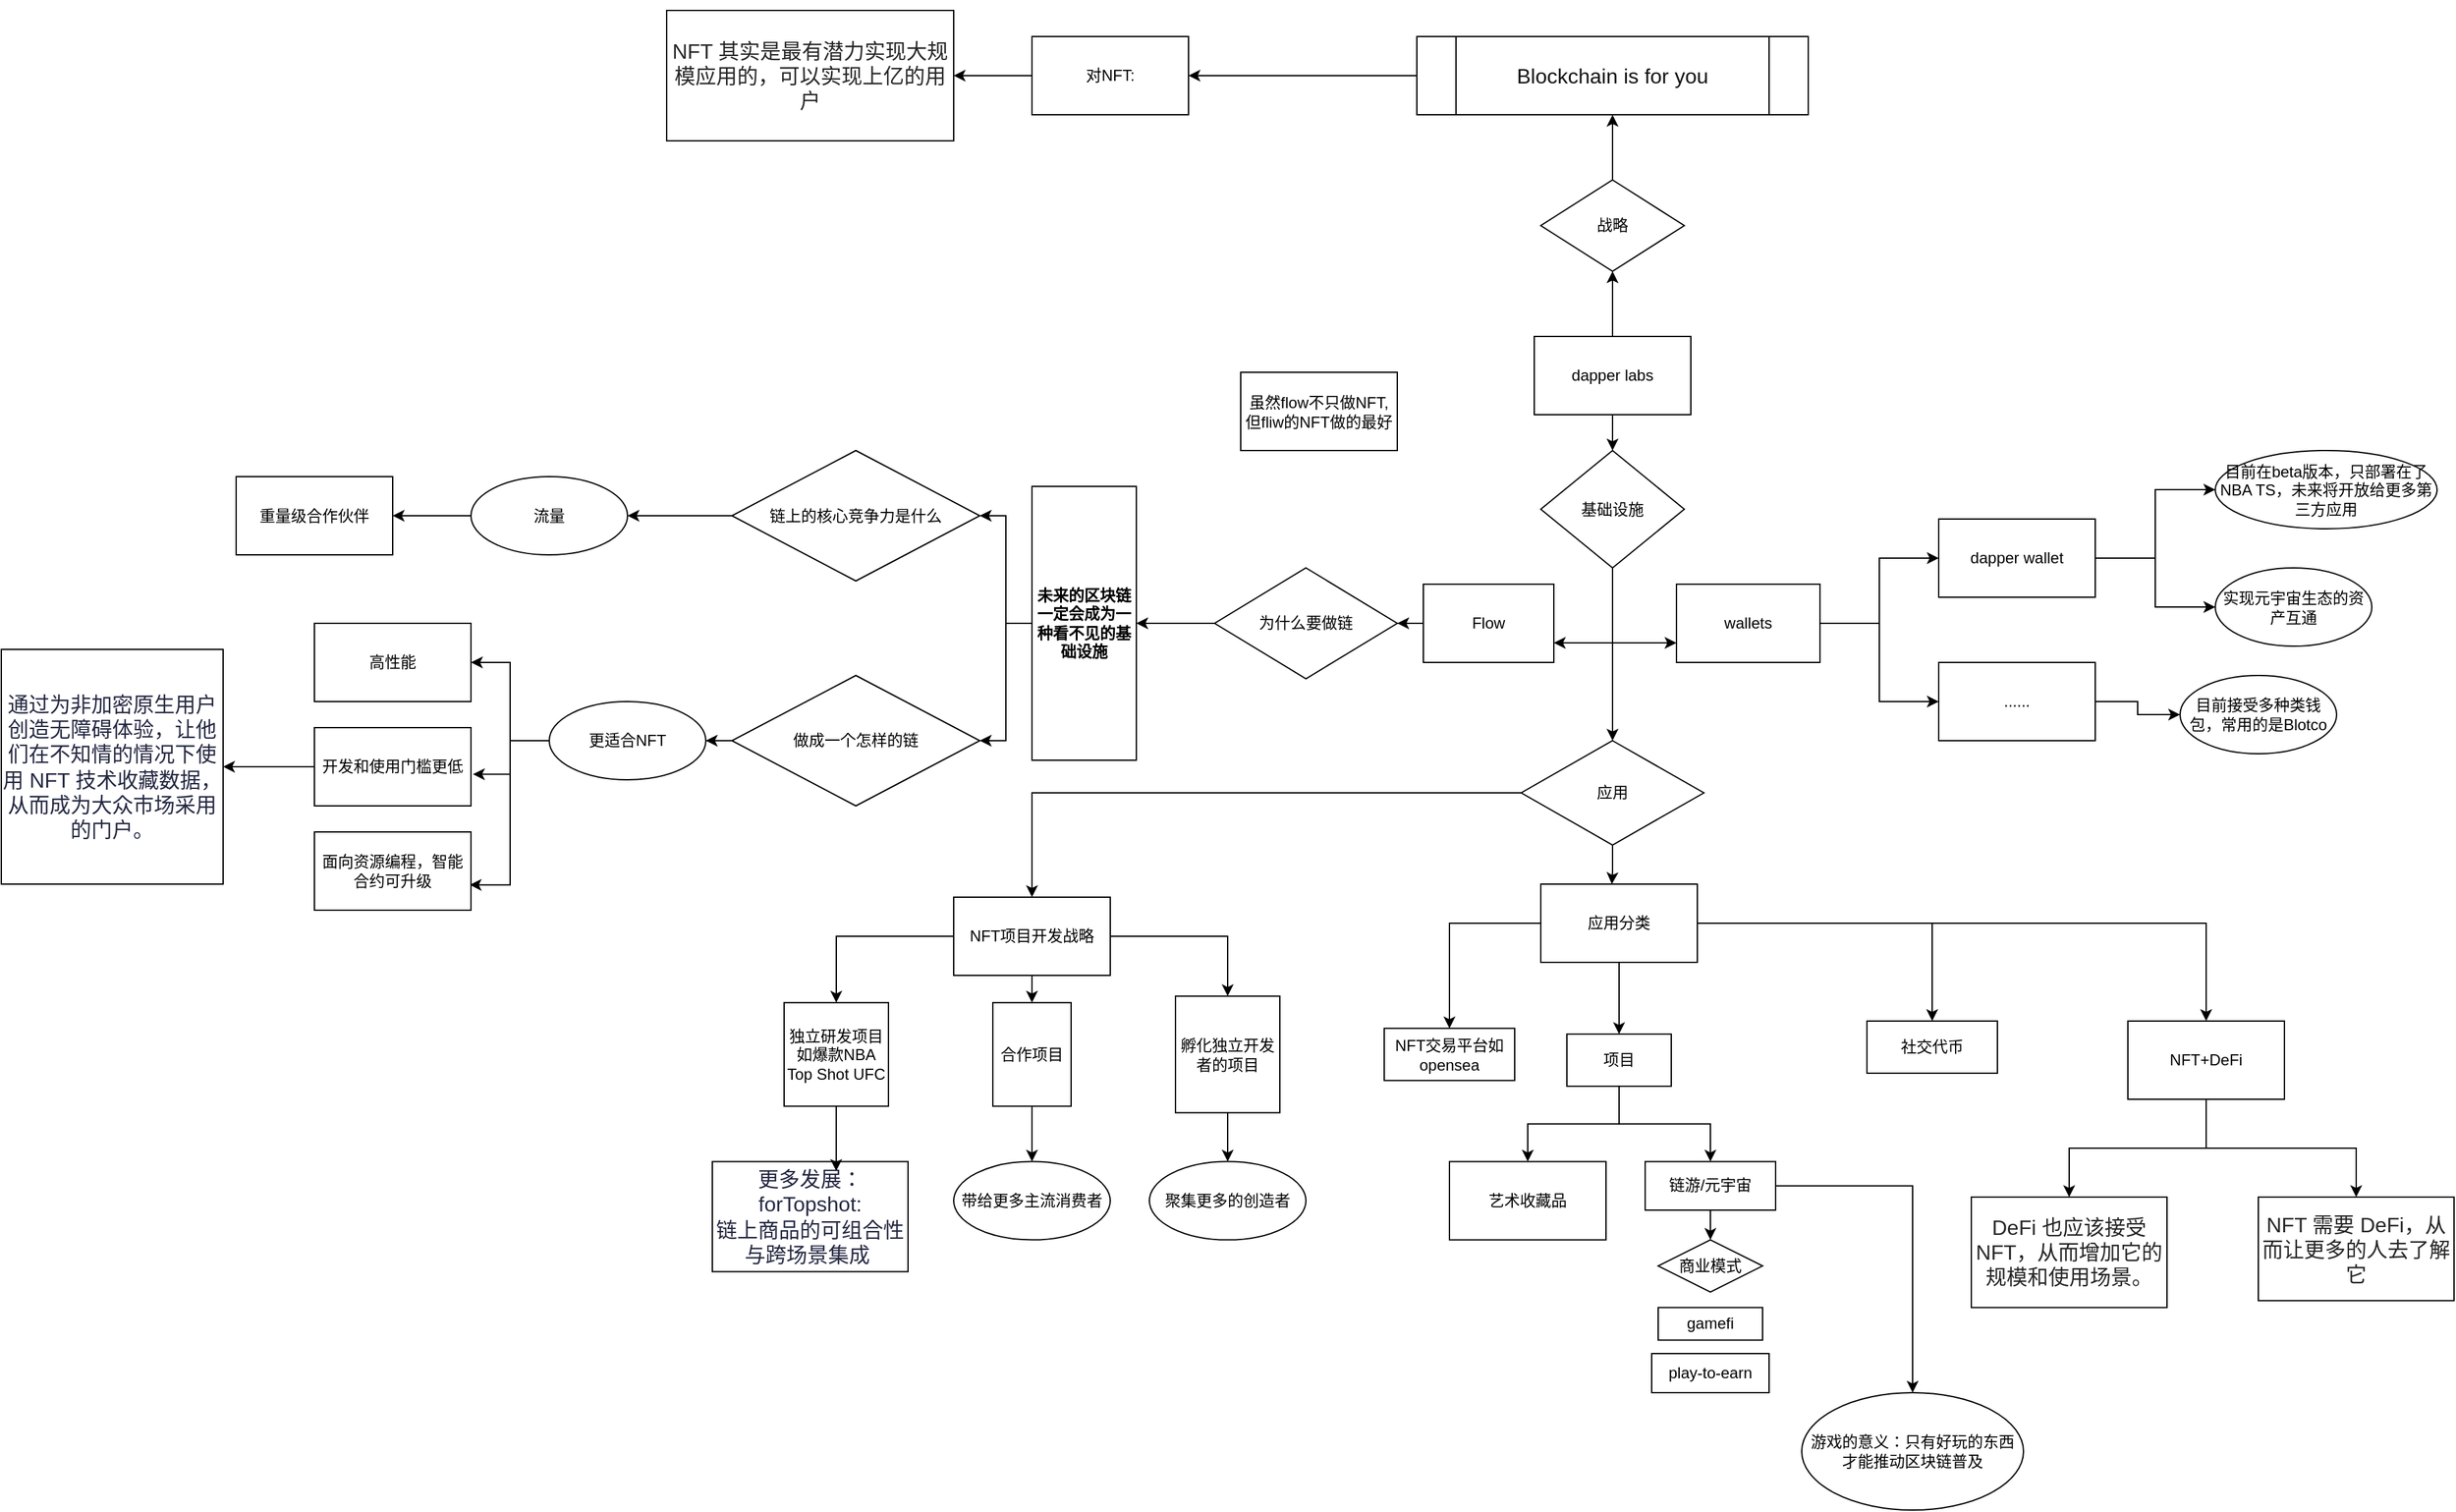 <mxfile version="15.8.9" type="github">
  <diagram id="prtHgNgQTEPvFCAcTncT" name="Page-1">
    <mxGraphModel dx="2467" dy="1648" grid="1" gridSize="10" guides="1" tooltips="1" connect="1" arrows="1" fold="1" page="1" pageScale="1" pageWidth="827" pageHeight="1169" math="0" shadow="0">
      <root>
        <mxCell id="0" />
        <mxCell id="1" parent="0" />
        <mxCell id="0KAGWNW1on5UnUVv7pbQ-16" style="edgeStyle=orthogonalEdgeStyle;rounded=0;orthogonalLoop=1;jettySize=auto;html=1;exitX=0.5;exitY=1;exitDx=0;exitDy=0;entryX=0.5;entryY=0;entryDx=0;entryDy=0;" edge="1" parent="1" source="LqXKl_slKxwwEED0QRdE-1" target="LqXKl_slKxwwEED0QRdE-111">
          <mxGeometry relative="1" as="geometry" />
        </mxCell>
        <mxCell id="0KAGWNW1on5UnUVv7pbQ-36" style="edgeStyle=orthogonalEdgeStyle;rounded=0;orthogonalLoop=1;jettySize=auto;html=1;entryX=0.5;entryY=1;entryDx=0;entryDy=0;" edge="1" parent="1" source="LqXKl_slKxwwEED0QRdE-1" target="LqXKl_slKxwwEED0QRdE-110">
          <mxGeometry relative="1" as="geometry" />
        </mxCell>
        <mxCell id="LqXKl_slKxwwEED0QRdE-1" value="&lt;font style=&quot;vertical-align: inherit&quot;&gt;&lt;font style=&quot;vertical-align: inherit&quot;&gt;dapper labs&lt;/font&gt;&lt;/font&gt;" style="whiteSpace=wrap;html=1;" parent="1" vertex="1">
          <mxGeometry x="305" y="120" width="120" height="60" as="geometry" />
        </mxCell>
        <mxCell id="LqXKl_slKxwwEED0QRdE-117" value="" style="edgeStyle=orthogonalEdgeStyle;rounded=0;orthogonalLoop=1;jettySize=auto;html=1;" parent="1" source="LqXKl_slKxwwEED0QRdE-15" target="LqXKl_slKxwwEED0QRdE-116" edge="1">
          <mxGeometry relative="1" as="geometry" />
        </mxCell>
        <mxCell id="LqXKl_slKxwwEED0QRdE-15" value="&lt;span style=&quot;color: rgb(18 , 18 , 18) ; font-family: , &amp;#34;blinkmacsystemfont&amp;#34; , &amp;#34;helvetica neue&amp;#34; , &amp;#34;pingfang sc&amp;#34; , &amp;#34;microsoft yahei&amp;#34; , &amp;#34;source han sans sc&amp;#34; , &amp;#34;noto sans cjk sc&amp;#34; , &amp;#34;wenquanyi micro hei&amp;#34; , sans-serif ; font-size: medium ; background-color: rgb(255 , 255 , 255)&quot;&gt;Blockchain is for you&lt;/span&gt;" style="shape=process;whiteSpace=wrap;html=1;backgroundOutline=1;" parent="1" vertex="1">
          <mxGeometry x="215" y="-110" width="300" height="60" as="geometry" />
        </mxCell>
        <mxCell id="0KAGWNW1on5UnUVv7pbQ-6" value="" style="edgeStyle=orthogonalEdgeStyle;rounded=0;orthogonalLoop=1;jettySize=auto;html=1;" edge="1" parent="1" source="LqXKl_slKxwwEED0QRdE-17" target="0KAGWNW1on5UnUVv7pbQ-5">
          <mxGeometry relative="1" as="geometry" />
        </mxCell>
        <mxCell id="0KAGWNW1on5UnUVv7pbQ-34" style="edgeStyle=orthogonalEdgeStyle;rounded=0;orthogonalLoop=1;jettySize=auto;html=1;" edge="1" parent="1" source="LqXKl_slKxwwEED0QRdE-17" target="0KAGWNW1on5UnUVv7pbQ-7">
          <mxGeometry relative="1" as="geometry" />
        </mxCell>
        <mxCell id="LqXKl_slKxwwEED0QRdE-17" value="wallets" style="whiteSpace=wrap;html=1;" parent="1" vertex="1">
          <mxGeometry x="414" y="310" width="110" height="60" as="geometry" />
        </mxCell>
        <mxCell id="0KAGWNW1on5UnUVv7pbQ-21" style="edgeStyle=orthogonalEdgeStyle;rounded=0;orthogonalLoop=1;jettySize=auto;html=1;" edge="1" parent="1" source="LqXKl_slKxwwEED0QRdE-22" target="LqXKl_slKxwwEED0QRdE-106">
          <mxGeometry relative="1" as="geometry" />
        </mxCell>
        <mxCell id="LqXKl_slKxwwEED0QRdE-22" value="&lt;font style=&quot;vertical-align: inherit&quot;&gt;&lt;font style=&quot;vertical-align: inherit&quot;&gt;Flow&lt;/font&gt;&lt;/font&gt;" style="whiteSpace=wrap;html=1;" parent="1" vertex="1">
          <mxGeometry x="220" y="310" width="100" height="60" as="geometry" />
        </mxCell>
        <mxCell id="LqXKl_slKxwwEED0QRdE-26" value="NFT交易平台如opensea" style="whiteSpace=wrap;html=1;" parent="1" vertex="1">
          <mxGeometry x="190" y="650.6" width="100" height="40" as="geometry" />
        </mxCell>
        <mxCell id="0KAGWNW1on5UnUVv7pbQ-38" style="edgeStyle=orthogonalEdgeStyle;rounded=0;orthogonalLoop=1;jettySize=auto;html=1;entryX=0.454;entryY=0;entryDx=0;entryDy=0;entryPerimeter=0;" edge="1" parent="1" source="LqXKl_slKxwwEED0QRdE-27" target="LqXKl_slKxwwEED0QRdE-139">
          <mxGeometry relative="1" as="geometry" />
        </mxCell>
        <mxCell id="0KAGWNW1on5UnUVv7pbQ-41" style="edgeStyle=orthogonalEdgeStyle;rounded=0;orthogonalLoop=1;jettySize=auto;html=1;entryX=0.5;entryY=0;entryDx=0;entryDy=0;" edge="1" parent="1" source="LqXKl_slKxwwEED0QRdE-27" target="LqXKl_slKxwwEED0QRdE-130">
          <mxGeometry relative="1" as="geometry" />
        </mxCell>
        <mxCell id="LqXKl_slKxwwEED0QRdE-27" value="应用" style="rhombus;whiteSpace=wrap;html=1;" parent="1" vertex="1">
          <mxGeometry x="295" y="430" width="140" height="80" as="geometry" />
        </mxCell>
        <mxCell id="0KAGWNW1on5UnUVv7pbQ-46" style="edgeStyle=orthogonalEdgeStyle;rounded=0;orthogonalLoop=1;jettySize=auto;html=1;entryX=0.5;entryY=0;entryDx=0;entryDy=0;" edge="1" parent="1" source="LqXKl_slKxwwEED0QRdE-29" target="LqXKl_slKxwwEED0QRdE-67">
          <mxGeometry relative="1" as="geometry" />
        </mxCell>
        <mxCell id="0KAGWNW1on5UnUVv7pbQ-49" style="edgeStyle=orthogonalEdgeStyle;rounded=0;orthogonalLoop=1;jettySize=auto;html=1;entryX=0.5;entryY=0;entryDx=0;entryDy=0;" edge="1" parent="1" source="LqXKl_slKxwwEED0QRdE-29" target="LqXKl_slKxwwEED0QRdE-113">
          <mxGeometry relative="1" as="geometry" />
        </mxCell>
        <mxCell id="LqXKl_slKxwwEED0QRdE-29" value="链游/元宇宙" style="whiteSpace=wrap;html=1;" parent="1" vertex="1">
          <mxGeometry x="390" y="752.8" width="100" height="37.2" as="geometry" />
        </mxCell>
        <mxCell id="LqXKl_slKxwwEED0QRdE-30" value="社交代币" style="whiteSpace=wrap;html=1;" parent="1" vertex="1">
          <mxGeometry x="560" y="645" width="100" height="40" as="geometry" />
        </mxCell>
        <mxCell id="LqXKl_slKxwwEED0QRdE-65" value="play-to-earn" style="whiteSpace=wrap;html=1;" parent="1" vertex="1">
          <mxGeometry x="395" y="900" width="90" height="30" as="geometry" />
        </mxCell>
        <mxCell id="LqXKl_slKxwwEED0QRdE-67" value="商业模式" style="rhombus;whiteSpace=wrap;html=1;" parent="1" vertex="1">
          <mxGeometry x="400" y="812.8" width="80" height="40" as="geometry" />
        </mxCell>
        <mxCell id="LqXKl_slKxwwEED0QRdE-70" value="gamefi" style="whiteSpace=wrap;html=1;direction=west;" parent="1" vertex="1">
          <mxGeometry x="400" y="864.7" width="80" height="25" as="geometry" />
        </mxCell>
        <mxCell id="0KAGWNW1on5UnUVv7pbQ-56" style="edgeStyle=orthogonalEdgeStyle;rounded=0;orthogonalLoop=1;jettySize=auto;html=1;" edge="1" parent="1" source="LqXKl_slKxwwEED0QRdE-78" target="LqXKl_slKxwwEED0QRdE-123">
          <mxGeometry relative="1" as="geometry" />
        </mxCell>
        <mxCell id="0KAGWNW1on5UnUVv7pbQ-57" style="edgeStyle=orthogonalEdgeStyle;rounded=0;orthogonalLoop=1;jettySize=auto;html=1;entryX=0.5;entryY=0;entryDx=0;entryDy=0;" edge="1" parent="1" source="LqXKl_slKxwwEED0QRdE-78" target="LqXKl_slKxwwEED0QRdE-122">
          <mxGeometry relative="1" as="geometry" />
        </mxCell>
        <mxCell id="LqXKl_slKxwwEED0QRdE-78" value="NFT+DeFi" style="whiteSpace=wrap;html=1;" parent="1" vertex="1">
          <mxGeometry x="760" y="645" width="120" height="60" as="geometry" />
        </mxCell>
        <mxCell id="LqXKl_slKxwwEED0QRdE-90" value="" style="edgeStyle=orthogonalEdgeStyle;rounded=0;orthogonalLoop=1;jettySize=auto;html=1;" parent="1" source="LqXKl_slKxwwEED0QRdE-82" target="LqXKl_slKxwwEED0QRdE-89" edge="1">
          <mxGeometry relative="1" as="geometry" />
        </mxCell>
        <mxCell id="LqXKl_slKxwwEED0QRdE-82" value="流量" style="ellipse;whiteSpace=wrap;html=1;" parent="1" vertex="1">
          <mxGeometry x="-510" y="227.5" width="120" height="60" as="geometry" />
        </mxCell>
        <mxCell id="0KAGWNW1on5UnUVv7pbQ-28" style="edgeStyle=orthogonalEdgeStyle;rounded=0;orthogonalLoop=1;jettySize=auto;html=1;entryX=1;entryY=0.5;entryDx=0;entryDy=0;" edge="1" parent="1" source="LqXKl_slKxwwEED0QRdE-87" target="LqXKl_slKxwwEED0QRdE-91">
          <mxGeometry relative="1" as="geometry" />
        </mxCell>
        <mxCell id="0KAGWNW1on5UnUVv7pbQ-29" style="edgeStyle=orthogonalEdgeStyle;rounded=0;orthogonalLoop=1;jettySize=auto;html=1;entryX=1.013;entryY=0.595;entryDx=0;entryDy=0;entryPerimeter=0;" edge="1" parent="1" source="LqXKl_slKxwwEED0QRdE-87" target="LqXKl_slKxwwEED0QRdE-93">
          <mxGeometry relative="1" as="geometry" />
        </mxCell>
        <mxCell id="0KAGWNW1on5UnUVv7pbQ-32" style="edgeStyle=orthogonalEdgeStyle;rounded=0;orthogonalLoop=1;jettySize=auto;html=1;entryX=0.992;entryY=0.676;entryDx=0;entryDy=0;entryPerimeter=0;" edge="1" parent="1" source="LqXKl_slKxwwEED0QRdE-87" target="LqXKl_slKxwwEED0QRdE-95">
          <mxGeometry relative="1" as="geometry" />
        </mxCell>
        <mxCell id="LqXKl_slKxwwEED0QRdE-87" value="更适合NFT" style="ellipse;whiteSpace=wrap;html=1;" parent="1" vertex="1">
          <mxGeometry x="-450" y="400" width="120" height="60" as="geometry" />
        </mxCell>
        <mxCell id="LqXKl_slKxwwEED0QRdE-89" value="&lt;div class=&quot;okr-block-clipboard&quot;&gt;&lt;/div&gt;&lt;div&gt;重量级合作伙伴&lt;/div&gt;" style="whiteSpace=wrap;html=1;" parent="1" vertex="1">
          <mxGeometry x="-690" y="227.5" width="120" height="60" as="geometry" />
        </mxCell>
        <mxCell id="LqXKl_slKxwwEED0QRdE-91" value="高性能" style="whiteSpace=wrap;html=1;" parent="1" vertex="1">
          <mxGeometry x="-630" y="340" width="120" height="60" as="geometry" />
        </mxCell>
        <mxCell id="0KAGWNW1on5UnUVv7pbQ-33" style="edgeStyle=orthogonalEdgeStyle;rounded=0;orthogonalLoop=1;jettySize=auto;html=1;entryX=1;entryY=0.5;entryDx=0;entryDy=0;" edge="1" parent="1" source="LqXKl_slKxwwEED0QRdE-93" target="LqXKl_slKxwwEED0QRdE-115">
          <mxGeometry relative="1" as="geometry" />
        </mxCell>
        <mxCell id="LqXKl_slKxwwEED0QRdE-93" value="开发和使用门槛更低" style="whiteSpace=wrap;html=1;" parent="1" vertex="1">
          <mxGeometry x="-630" y="420" width="120" height="60" as="geometry" />
        </mxCell>
        <mxCell id="LqXKl_slKxwwEED0QRdE-95" value="面向资源编程，智能合约可升级" style="whiteSpace=wrap;html=1;" parent="1" vertex="1">
          <mxGeometry x="-630" y="500" width="120" height="60" as="geometry" />
        </mxCell>
        <mxCell id="0KAGWNW1on5UnUVv7pbQ-22" style="edgeStyle=orthogonalEdgeStyle;rounded=0;orthogonalLoop=1;jettySize=auto;html=1;entryX=1;entryY=0.5;entryDx=0;entryDy=0;" edge="1" parent="1" source="LqXKl_slKxwwEED0QRdE-106" target="LqXKl_slKxwwEED0QRdE-109">
          <mxGeometry relative="1" as="geometry" />
        </mxCell>
        <mxCell id="LqXKl_slKxwwEED0QRdE-106" value="为什么要做链" style="rhombus;whiteSpace=wrap;html=1;" parent="1" vertex="1">
          <mxGeometry x="60" y="297.5" width="140" height="85" as="geometry" />
        </mxCell>
        <mxCell id="0KAGWNW1on5UnUVv7pbQ-26" style="edgeStyle=orthogonalEdgeStyle;rounded=0;orthogonalLoop=1;jettySize=auto;html=1;entryX=1;entryY=0.5;entryDx=0;entryDy=0;" edge="1" parent="1" source="LqXKl_slKxwwEED0QRdE-107" target="LqXKl_slKxwwEED0QRdE-82">
          <mxGeometry relative="1" as="geometry" />
        </mxCell>
        <mxCell id="LqXKl_slKxwwEED0QRdE-107" value="链上的核心竞争力是什么" style="rhombus;whiteSpace=wrap;html=1;" parent="1" vertex="1">
          <mxGeometry x="-310" y="207.5" width="190" height="100" as="geometry" />
        </mxCell>
        <mxCell id="0KAGWNW1on5UnUVv7pbQ-27" style="edgeStyle=orthogonalEdgeStyle;rounded=0;orthogonalLoop=1;jettySize=auto;html=1;" edge="1" parent="1" source="LqXKl_slKxwwEED0QRdE-108" target="LqXKl_slKxwwEED0QRdE-87">
          <mxGeometry relative="1" as="geometry" />
        </mxCell>
        <mxCell id="LqXKl_slKxwwEED0QRdE-108" value="做成一个怎样的链" style="rhombus;whiteSpace=wrap;html=1;" parent="1" vertex="1">
          <mxGeometry x="-310" y="380" width="190" height="100" as="geometry" />
        </mxCell>
        <mxCell id="0KAGWNW1on5UnUVv7pbQ-24" style="edgeStyle=orthogonalEdgeStyle;rounded=0;orthogonalLoop=1;jettySize=auto;html=1;" edge="1" parent="1" source="LqXKl_slKxwwEED0QRdE-109" target="LqXKl_slKxwwEED0QRdE-108">
          <mxGeometry relative="1" as="geometry" />
        </mxCell>
        <mxCell id="0KAGWNW1on5UnUVv7pbQ-25" style="edgeStyle=orthogonalEdgeStyle;rounded=0;orthogonalLoop=1;jettySize=auto;html=1;entryX=1;entryY=0.5;entryDx=0;entryDy=0;" edge="1" parent="1" source="LqXKl_slKxwwEED0QRdE-109" target="LqXKl_slKxwwEED0QRdE-107">
          <mxGeometry relative="1" as="geometry" />
        </mxCell>
        <mxCell id="LqXKl_slKxwwEED0QRdE-109" value="&lt;div class=&quot;okr-block-clipboard&quot;&gt;&lt;/div&gt;&lt;div&gt;&lt;b&gt;未来的区块链一定会成为一种看不见的基础设施&lt;/b&gt;&lt;/div&gt;" style="whiteSpace=wrap;html=1;" parent="1" vertex="1">
          <mxGeometry x="-80" y="235" width="80" height="210" as="geometry" />
        </mxCell>
        <mxCell id="0KAGWNW1on5UnUVv7pbQ-37" style="edgeStyle=orthogonalEdgeStyle;rounded=0;orthogonalLoop=1;jettySize=auto;html=1;" edge="1" parent="1" source="LqXKl_slKxwwEED0QRdE-110" target="LqXKl_slKxwwEED0QRdE-15">
          <mxGeometry relative="1" as="geometry" />
        </mxCell>
        <mxCell id="LqXKl_slKxwwEED0QRdE-110" value="战略" style="rhombus;whiteSpace=wrap;html=1;" parent="1" vertex="1">
          <mxGeometry x="310" width="110" height="70" as="geometry" />
        </mxCell>
        <mxCell id="0KAGWNW1on5UnUVv7pbQ-17" style="edgeStyle=orthogonalEdgeStyle;rounded=0;orthogonalLoop=1;jettySize=auto;html=1;entryX=1;entryY=0.75;entryDx=0;entryDy=0;" edge="1" parent="1" source="LqXKl_slKxwwEED0QRdE-111" target="LqXKl_slKxwwEED0QRdE-22">
          <mxGeometry relative="1" as="geometry" />
        </mxCell>
        <mxCell id="0KAGWNW1on5UnUVv7pbQ-18" style="edgeStyle=orthogonalEdgeStyle;rounded=0;orthogonalLoop=1;jettySize=auto;html=1;entryX=0;entryY=0.75;entryDx=0;entryDy=0;" edge="1" parent="1" source="LqXKl_slKxwwEED0QRdE-111" target="LqXKl_slKxwwEED0QRdE-17">
          <mxGeometry relative="1" as="geometry" />
        </mxCell>
        <mxCell id="0KAGWNW1on5UnUVv7pbQ-20" style="edgeStyle=orthogonalEdgeStyle;rounded=0;orthogonalLoop=1;jettySize=auto;html=1;entryX=0.5;entryY=0;entryDx=0;entryDy=0;" edge="1" parent="1" source="LqXKl_slKxwwEED0QRdE-111" target="LqXKl_slKxwwEED0QRdE-27">
          <mxGeometry relative="1" as="geometry" />
        </mxCell>
        <mxCell id="LqXKl_slKxwwEED0QRdE-111" value="基础设施" style="rhombus;whiteSpace=wrap;html=1;" parent="1" vertex="1">
          <mxGeometry x="310" y="207.5" width="110" height="90" as="geometry" />
        </mxCell>
        <mxCell id="LqXKl_slKxwwEED0QRdE-113" value="游戏的意义：&lt;span&gt;只有好玩的东西才能推动区块链普及&lt;/span&gt;&lt;div class=&quot;okr-block-clipboard&quot;&gt;&lt;/div&gt;" style="ellipse;whiteSpace=wrap;html=1;" parent="1" vertex="1">
          <mxGeometry x="510" y="930" width="170" height="90" as="geometry" />
        </mxCell>
        <mxCell id="LqXKl_slKxwwEED0QRdE-115" value="&lt;span style=&quot;color: rgb(36 , 40 , 65) ; font-family: &amp;#34;sf pro sc&amp;#34; , &amp;#34;sf pro text&amp;#34; , , , &amp;#34;segoe ui&amp;#34; , &amp;#34;roboto&amp;#34; , &amp;#34;ubuntu&amp;#34; , &amp;#34;cantarell&amp;#34; , &amp;#34;noto sans&amp;#34; , sans-serif , &amp;#34;blinkmacsystemfont&amp;#34; , &amp;#34;helvetica neue&amp;#34; ; font-size: 16px&quot;&gt;通过为非加密原生用户创造无障碍体验，让他们在不知情的情况下使用 NFT 技术收藏数据，从而成为大众市场采用的门户。&lt;/span&gt;" style="whiteSpace=wrap;html=1;" parent="1" vertex="1">
          <mxGeometry x="-870" y="360" width="170" height="180" as="geometry" />
        </mxCell>
        <mxCell id="LqXKl_slKxwwEED0QRdE-125" value="" style="edgeStyle=orthogonalEdgeStyle;rounded=0;orthogonalLoop=1;jettySize=auto;html=1;" parent="1" source="LqXKl_slKxwwEED0QRdE-116" target="LqXKl_slKxwwEED0QRdE-124" edge="1">
          <mxGeometry relative="1" as="geometry" />
        </mxCell>
        <mxCell id="LqXKl_slKxwwEED0QRdE-116" value="对NFT:" style="whiteSpace=wrap;html=1;" parent="1" vertex="1">
          <mxGeometry x="-80" y="-110" width="120" height="60" as="geometry" />
        </mxCell>
        <mxCell id="LqXKl_slKxwwEED0QRdE-120" value="&lt;span style=&quot;color: rgb(36 , 40 , 65) ; font-family: &amp;#34;sf pro sc&amp;#34; , &amp;#34;sf pro text&amp;#34; , , , &amp;#34;segoe ui&amp;#34; , &amp;#34;roboto&amp;#34; , &amp;#34;ubuntu&amp;#34; , &amp;#34;cantarell&amp;#34; , &amp;#34;noto sans&amp;#34; , sans-serif , &amp;#34;blinkmacsystemfont&amp;#34; , &amp;#34;helvetica neue&amp;#34; ; font-size: 16px&quot;&gt;更多发展：for&lt;/span&gt;&lt;span style=&quot;color: rgb(36 , 40 , 65) ; font-size: 16px&quot;&gt;Topshot:&lt;/span&gt;&lt;span style=&quot;color: rgb(36 , 40 , 65) ; font-family: &amp;#34;sf pro sc&amp;#34; , &amp;#34;sf pro text&amp;#34; , , , &amp;#34;segoe ui&amp;#34; , &amp;#34;roboto&amp;#34; , &amp;#34;ubuntu&amp;#34; , &amp;#34;cantarell&amp;#34; , &amp;#34;noto sans&amp;#34; , sans-serif , &amp;#34;blinkmacsystemfont&amp;#34; , &amp;#34;helvetica neue&amp;#34; ; font-size: 16px&quot;&gt;&lt;br&gt;链上商品的可组合性与跨场景集成&lt;/span&gt;&lt;span style=&quot;color: rgb(36 , 40 , 65) ; font-size: 16px&quot;&gt;&amp;nbsp;&lt;/span&gt;" style="whiteSpace=wrap;html=1;" parent="1" vertex="1">
          <mxGeometry x="-325" y="752.8" width="150" height="84.4" as="geometry" />
        </mxCell>
        <mxCell id="LqXKl_slKxwwEED0QRdE-122" value="&lt;span style=&quot;color: rgb(38 , 38 , 38) ; font-family: , &amp;#34;blinkmacsystemfont&amp;#34; , &amp;#34;segoe ui&amp;#34; , &amp;#34;roboto&amp;#34; , &amp;#34;ubuntu&amp;#34; , &amp;#34;helvetica neue&amp;#34; , &amp;#34;helvetica&amp;#34; , &amp;#34;arial&amp;#34; , &amp;#34;pingfang sc&amp;#34; , &amp;#34;hiragino sans gb&amp;#34; , &amp;#34;microsoft yahei ui&amp;#34; , &amp;#34;microsoft yahei&amp;#34; , &amp;#34;source han sans cn&amp;#34; , sans-serif ; font-size: 16px ; background-color: rgb(255 , 255 , 255)&quot;&gt;NFT 需要 DeFi，从而让更多的人去了解它&lt;/span&gt;" style="whiteSpace=wrap;html=1;" parent="1" vertex="1">
          <mxGeometry x="860" y="780" width="150" height="79.4" as="geometry" />
        </mxCell>
        <mxCell id="LqXKl_slKxwwEED0QRdE-123" value="&lt;span style=&quot;color: rgb(38 , 38 , 38) ; font-size: 16px ; background-color: rgb(255 , 255 , 255)&quot;&gt;DeFi 也应该接受 NFT，从而增加它的规模和使用场景。&lt;/span&gt;" style="whiteSpace=wrap;html=1;" parent="1" vertex="1">
          <mxGeometry x="640" y="780.0" width="150" height="84.7" as="geometry" />
        </mxCell>
        <mxCell id="LqXKl_slKxwwEED0QRdE-124" value="&#xa;&#xa;&lt;span style=&quot;color: rgb(38, 38, 38); font-size: 16px; font-style: normal; font-weight: 400; letter-spacing: normal; text-indent: 0px; text-transform: none; word-spacing: 0px; background-color: rgb(255, 255, 255); display: inline; float: none;&quot;&gt;NFT 其实是最有潜力实现大规模应用的，可以实现上亿的用户&lt;/span&gt;&#xa;&#xa;" style="whiteSpace=wrap;html=1;" parent="1" vertex="1">
          <mxGeometry x="-360" y="-130" width="220" height="100" as="geometry" />
        </mxCell>
        <mxCell id="LqXKl_slKxwwEED0QRdE-126" value="虽然flow不只做NFT,但fliw的NFT做的最好" style="whiteSpace=wrap;html=1;" parent="1" vertex="1">
          <mxGeometry x="80" y="147.5" width="120" height="60" as="geometry" />
        </mxCell>
        <mxCell id="0KAGWNW1on5UnUVv7pbQ-50" style="edgeStyle=orthogonalEdgeStyle;rounded=0;orthogonalLoop=1;jettySize=auto;html=1;entryX=0.5;entryY=0;entryDx=0;entryDy=0;" edge="1" parent="1" source="LqXKl_slKxwwEED0QRdE-130" target="LqXKl_slKxwwEED0QRdE-131">
          <mxGeometry relative="1" as="geometry" />
        </mxCell>
        <mxCell id="0KAGWNW1on5UnUVv7pbQ-51" style="edgeStyle=orthogonalEdgeStyle;rounded=0;orthogonalLoop=1;jettySize=auto;html=1;" edge="1" parent="1" source="LqXKl_slKxwwEED0QRdE-130" target="LqXKl_slKxwwEED0QRdE-133">
          <mxGeometry relative="1" as="geometry" />
        </mxCell>
        <mxCell id="0KAGWNW1on5UnUVv7pbQ-52" style="edgeStyle=orthogonalEdgeStyle;rounded=0;orthogonalLoop=1;jettySize=auto;html=1;entryX=0.5;entryY=0;entryDx=0;entryDy=0;" edge="1" parent="1" source="LqXKl_slKxwwEED0QRdE-130" target="LqXKl_slKxwwEED0QRdE-135">
          <mxGeometry relative="1" as="geometry" />
        </mxCell>
        <mxCell id="LqXKl_slKxwwEED0QRdE-130" value="NFT项目开发战略" style="whiteSpace=wrap;html=1;" parent="1" vertex="1">
          <mxGeometry x="-140" y="550" width="120" height="60" as="geometry" />
        </mxCell>
        <mxCell id="0KAGWNW1on5UnUVv7pbQ-53" style="edgeStyle=orthogonalEdgeStyle;rounded=0;orthogonalLoop=1;jettySize=auto;html=1;entryX=0.633;entryY=0.085;entryDx=0;entryDy=0;entryPerimeter=0;" edge="1" parent="1" source="LqXKl_slKxwwEED0QRdE-131" target="LqXKl_slKxwwEED0QRdE-120">
          <mxGeometry relative="1" as="geometry" />
        </mxCell>
        <mxCell id="LqXKl_slKxwwEED0QRdE-131" value="独立研发项目如爆款NBA Top Shot UFC" style="whiteSpace=wrap;html=1;" parent="1" vertex="1">
          <mxGeometry x="-270" y="630.9" width="80" height="79.4" as="geometry" />
        </mxCell>
        <mxCell id="0KAGWNW1on5UnUVv7pbQ-54" style="edgeStyle=orthogonalEdgeStyle;rounded=0;orthogonalLoop=1;jettySize=auto;html=1;" edge="1" parent="1" source="LqXKl_slKxwwEED0QRdE-133" target="LqXKl_slKxwwEED0QRdE-134">
          <mxGeometry relative="1" as="geometry" />
        </mxCell>
        <mxCell id="LqXKl_slKxwwEED0QRdE-133" value="合作项目" style="whiteSpace=wrap;html=1;" parent="1" vertex="1">
          <mxGeometry x="-110" y="630.9" width="60" height="79.4" as="geometry" />
        </mxCell>
        <mxCell id="LqXKl_slKxwwEED0QRdE-134" value="带给更多主流消费者" style="ellipse;whiteSpace=wrap;html=1;" parent="1" vertex="1">
          <mxGeometry x="-140" y="752.8" width="120" height="60" as="geometry" />
        </mxCell>
        <mxCell id="0KAGWNW1on5UnUVv7pbQ-55" style="edgeStyle=orthogonalEdgeStyle;rounded=0;orthogonalLoop=1;jettySize=auto;html=1;" edge="1" parent="1" source="LqXKl_slKxwwEED0QRdE-135" target="LqXKl_slKxwwEED0QRdE-138">
          <mxGeometry relative="1" as="geometry" />
        </mxCell>
        <mxCell id="LqXKl_slKxwwEED0QRdE-135" value="孵化独立开发者的项目" style="whiteSpace=wrap;html=1;" parent="1" vertex="1">
          <mxGeometry x="30" y="625.9" width="80" height="89.4" as="geometry" />
        </mxCell>
        <mxCell id="LqXKl_slKxwwEED0QRdE-138" value="聚集更多的创造者" style="ellipse;whiteSpace=wrap;html=1;" parent="1" vertex="1">
          <mxGeometry x="10" y="752.8" width="120" height="60" as="geometry" />
        </mxCell>
        <mxCell id="0KAGWNW1on5UnUVv7pbQ-39" style="edgeStyle=orthogonalEdgeStyle;rounded=0;orthogonalLoop=1;jettySize=auto;html=1;" edge="1" parent="1" source="LqXKl_slKxwwEED0QRdE-139" target="LqXKl_slKxwwEED0QRdE-140">
          <mxGeometry relative="1" as="geometry" />
        </mxCell>
        <mxCell id="0KAGWNW1on5UnUVv7pbQ-40" style="edgeStyle=orthogonalEdgeStyle;rounded=0;orthogonalLoop=1;jettySize=auto;html=1;" edge="1" parent="1" source="LqXKl_slKxwwEED0QRdE-139" target="LqXKl_slKxwwEED0QRdE-26">
          <mxGeometry relative="1" as="geometry" />
        </mxCell>
        <mxCell id="0KAGWNW1on5UnUVv7pbQ-42" style="edgeStyle=orthogonalEdgeStyle;rounded=0;orthogonalLoop=1;jettySize=auto;html=1;" edge="1" parent="1" source="LqXKl_slKxwwEED0QRdE-139" target="LqXKl_slKxwwEED0QRdE-30">
          <mxGeometry relative="1" as="geometry" />
        </mxCell>
        <mxCell id="0KAGWNW1on5UnUVv7pbQ-43" style="edgeStyle=orthogonalEdgeStyle;rounded=0;orthogonalLoop=1;jettySize=auto;html=1;" edge="1" parent="1" source="LqXKl_slKxwwEED0QRdE-139" target="LqXKl_slKxwwEED0QRdE-78">
          <mxGeometry relative="1" as="geometry" />
        </mxCell>
        <mxCell id="LqXKl_slKxwwEED0QRdE-139" value="应用分类" style="whiteSpace=wrap;html=1;" parent="1" vertex="1">
          <mxGeometry x="310" y="540" width="120" height="60" as="geometry" />
        </mxCell>
        <mxCell id="0KAGWNW1on5UnUVv7pbQ-44" style="edgeStyle=orthogonalEdgeStyle;rounded=0;orthogonalLoop=1;jettySize=auto;html=1;" edge="1" parent="1" source="LqXKl_slKxwwEED0QRdE-140" target="LqXKl_slKxwwEED0QRdE-141">
          <mxGeometry relative="1" as="geometry" />
        </mxCell>
        <mxCell id="0KAGWNW1on5UnUVv7pbQ-45" style="edgeStyle=orthogonalEdgeStyle;rounded=0;orthogonalLoop=1;jettySize=auto;html=1;" edge="1" parent="1" source="LqXKl_slKxwwEED0QRdE-140" target="LqXKl_slKxwwEED0QRdE-29">
          <mxGeometry relative="1" as="geometry" />
        </mxCell>
        <mxCell id="LqXKl_slKxwwEED0QRdE-140" value="项目" style="whiteSpace=wrap;html=1;" parent="1" vertex="1">
          <mxGeometry x="330" y="655" width="80" height="40" as="geometry" />
        </mxCell>
        <mxCell id="LqXKl_slKxwwEED0QRdE-141" value="艺术收藏品" style="whiteSpace=wrap;html=1;" parent="1" vertex="1">
          <mxGeometry x="240" y="752.8" width="120" height="60" as="geometry" />
        </mxCell>
        <mxCell id="0KAGWNW1on5UnUVv7pbQ-9" value="" style="edgeStyle=orthogonalEdgeStyle;rounded=0;orthogonalLoop=1;jettySize=auto;html=1;" edge="1" parent="1" source="0KAGWNW1on5UnUVv7pbQ-5" target="0KAGWNW1on5UnUVv7pbQ-8">
          <mxGeometry relative="1" as="geometry" />
        </mxCell>
        <mxCell id="0KAGWNW1on5UnUVv7pbQ-35" style="edgeStyle=orthogonalEdgeStyle;rounded=0;orthogonalLoop=1;jettySize=auto;html=1;" edge="1" parent="1" source="0KAGWNW1on5UnUVv7pbQ-5" target="0KAGWNW1on5UnUVv7pbQ-12">
          <mxGeometry relative="1" as="geometry" />
        </mxCell>
        <mxCell id="0KAGWNW1on5UnUVv7pbQ-5" value="dapper wallet" style="whiteSpace=wrap;html=1;" vertex="1" parent="1">
          <mxGeometry x="615" y="260" width="120" height="60" as="geometry" />
        </mxCell>
        <mxCell id="0KAGWNW1on5UnUVv7pbQ-15" value="" style="edgeStyle=orthogonalEdgeStyle;rounded=0;orthogonalLoop=1;jettySize=auto;html=1;" edge="1" parent="1" source="0KAGWNW1on5UnUVv7pbQ-7" target="0KAGWNW1on5UnUVv7pbQ-14">
          <mxGeometry relative="1" as="geometry" />
        </mxCell>
        <mxCell id="0KAGWNW1on5UnUVv7pbQ-7" value="......" style="whiteSpace=wrap;html=1;" vertex="1" parent="1">
          <mxGeometry x="615" y="370" width="120" height="60" as="geometry" />
        </mxCell>
        <mxCell id="0KAGWNW1on5UnUVv7pbQ-8" value="实现元宇宙生态的资产互通" style="ellipse;whiteSpace=wrap;html=1;" vertex="1" parent="1">
          <mxGeometry x="827" y="297.5" width="120" height="60" as="geometry" />
        </mxCell>
        <mxCell id="0KAGWNW1on5UnUVv7pbQ-12" value="目前在beta版本，只部署在了NBA TS，未来将开放给更多第三方应用" style="ellipse;whiteSpace=wrap;html=1;" vertex="1" parent="1">
          <mxGeometry x="827" y="207.5" width="170" height="60" as="geometry" />
        </mxCell>
        <mxCell id="0KAGWNW1on5UnUVv7pbQ-14" value="目前接受多种类钱包，常用的是Blotco" style="ellipse;whiteSpace=wrap;html=1;" vertex="1" parent="1">
          <mxGeometry x="800" y="380" width="120" height="60" as="geometry" />
        </mxCell>
      </root>
    </mxGraphModel>
  </diagram>
</mxfile>
